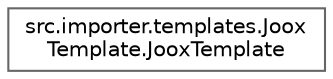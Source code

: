 digraph "Graphical Class Hierarchy"
{
 // LATEX_PDF_SIZE
  bgcolor="transparent";
  edge [fontname=Helvetica,fontsize=10,labelfontname=Helvetica,labelfontsize=10];
  node [fontname=Helvetica,fontsize=10,shape=box,height=0.2,width=0.4];
  rankdir="LR";
  Node0 [id="Node000000",label="src.importer.templates.Joox\lTemplate.JooxTemplate",height=0.2,width=0.4,color="grey40", fillcolor="white", style="filled",URL="$classsrc_1_1importer_1_1templates_1_1_joox_template_1_1_joox_template.html",tooltip=" "];
}

